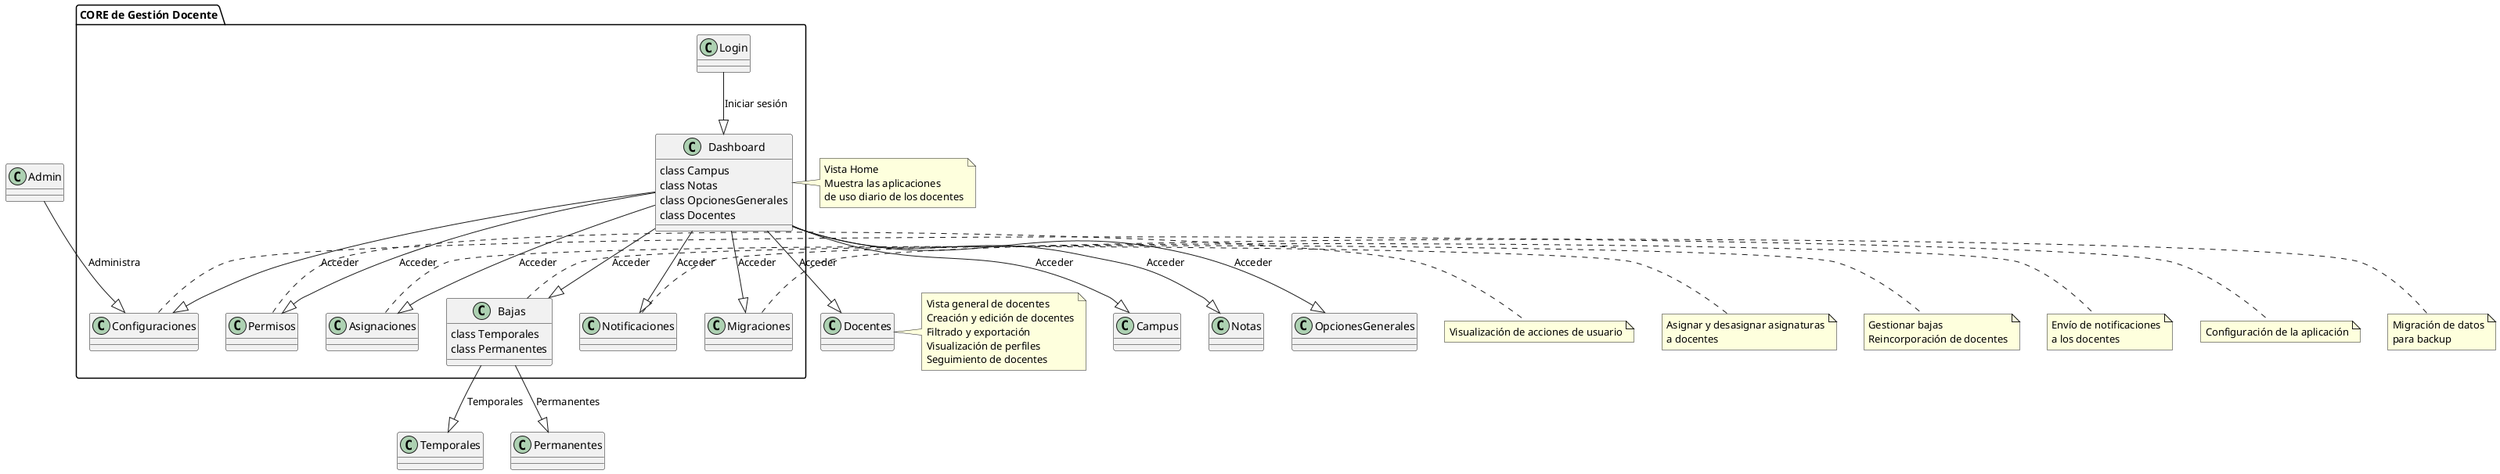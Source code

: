 @startuml

!define RECTANGLE class
!define INTERFACE interface

package "CORE de Gestión Docente" {
    RECTANGLE Login
    RECTANGLE Dashboard {
        RECTANGLE Campus
        RECTANGLE Notas
        RECTANGLE OpcionesGenerales
        RECTANGLE Docentes
    }
    RECTANGLE Permisos
    RECTANGLE Asignaciones
    RECTANGLE Bajas {
        RECTANGLE Temporales
        RECTANGLE Permanentes
    }
    RECTANGLE Notificaciones
    RECTANGLE Configuraciones
    RECTANGLE Migraciones
}

Login --|> Dashboard : Iniciar sesión
Dashboard --|> Campus : Acceder
Dashboard --|> Notas : Acceder
Dashboard --|> OpcionesGenerales : Acceder
Dashboard --|> Docentes : Acceder
Dashboard --|> Permisos : Acceder
Dashboard --|> Asignaciones : Acceder
Dashboard --|> Bajas : Acceder
Dashboard --|> Notificaciones : Acceder
Dashboard --|> Configuraciones : Acceder
Dashboard --|> Migraciones : Acceder

Bajas --|> Temporales : Temporales
Bajas --|> Permanentes : Permanentes

Admin --|> Configuraciones : Administra

note right of Dashboard : Vista Home\nMuestra las aplicaciones\nde uso diario de los docentes

note right of Docentes : Vista general de docentes\nCreación y edición de docentes\nFiltrado y exportación\nVisualización de perfiles\nSeguimiento de docentes

note right of Permisos : Visualización de acciones de usuario

note right of Asignaciones : Asignar y desasignar asignaturas\na docentes

note right of Bajas : Gestionar bajas\nReincorporación de docentes

note right of Notificaciones : Envío de notificaciones\na los docentes

note right of Configuraciones : Configuración de la aplicación

note right of Migraciones : Migración de datos\npara backup

@enduml